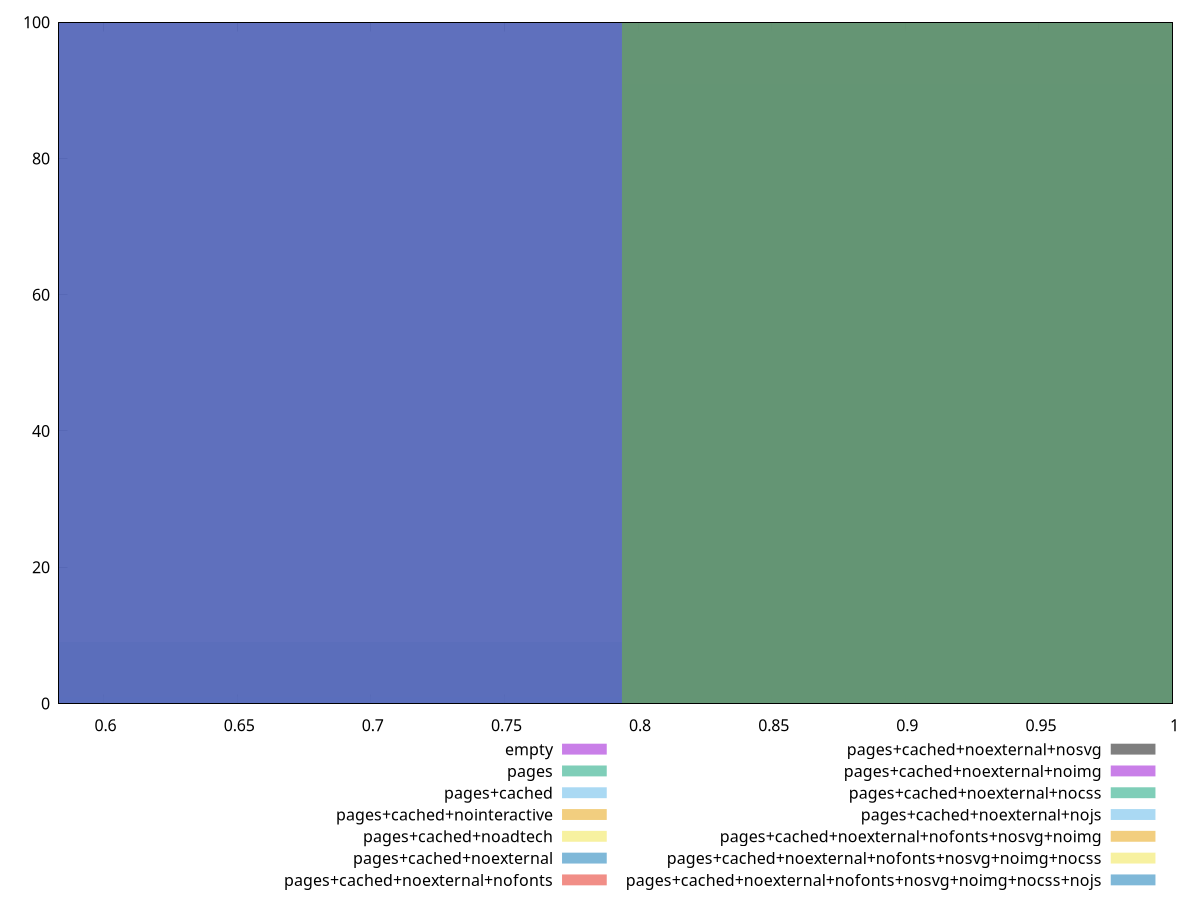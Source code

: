 reset

$empty <<EOF
0.9074266230265126 100
EOF

$pages <<EOF
0.6805699672698844 9
0.9074266230265126 91
EOF

$pagesCached <<EOF
0.6805699672698844 1
0.9074266230265126 99
EOF

$pagesCachedNointeractive <<EOF
0.9074266230265126 100
EOF

$pagesCachedNoadtech <<EOF
0.6805699672698844 100
EOF

$pagesCachedNoexternal <<EOF
0.6805699672698844 100
EOF

$pagesCachedNoexternalNofonts <<EOF
0.9074266230265126 100
EOF

$pagesCachedNoexternalNosvg <<EOF
0.6805699672698844 100
EOF

$pagesCachedNoexternalNoimg <<EOF
0.6805699672698844 100
EOF

$pagesCachedNoexternalNocss <<EOF
0.9074266230265126 100
EOF

$pagesCachedNoexternalNojs <<EOF
0.6805699672698844 100
EOF

$pagesCachedNoexternalNofontsNosvgNoimg <<EOF
0.9074266230265126 100
EOF

$pagesCachedNoexternalNofontsNosvgNoimgNocss <<EOF
0.9074266230265126 100
EOF

$pagesCachedNoexternalNofontsNosvgNoimgNocssNojs <<EOF
0.9074266230265126 100
EOF

set key outside below
set boxwidth 0.22685665575662814
set xrange [0.5833333333333334:1]
set yrange [0:100]
set style fill transparent solid 0.5 noborder
set terminal svg size 640, 620 enhanced background rgb 'white'
set output "report_00007_2020-12-11T15:55:29.892Z/unused-css-rules/comparison/histogram/all_score.svg"

plot $empty title "empty" with boxes, \
     $pages title "pages" with boxes, \
     $pagesCached title "pages+cached" with boxes, \
     $pagesCachedNointeractive title "pages+cached+nointeractive" with boxes, \
     $pagesCachedNoadtech title "pages+cached+noadtech" with boxes, \
     $pagesCachedNoexternal title "pages+cached+noexternal" with boxes, \
     $pagesCachedNoexternalNofonts title "pages+cached+noexternal+nofonts" with boxes, \
     $pagesCachedNoexternalNosvg title "pages+cached+noexternal+nosvg" with boxes, \
     $pagesCachedNoexternalNoimg title "pages+cached+noexternal+noimg" with boxes, \
     $pagesCachedNoexternalNocss title "pages+cached+noexternal+nocss" with boxes, \
     $pagesCachedNoexternalNojs title "pages+cached+noexternal+nojs" with boxes, \
     $pagesCachedNoexternalNofontsNosvgNoimg title "pages+cached+noexternal+nofonts+nosvg+noimg" with boxes, \
     $pagesCachedNoexternalNofontsNosvgNoimgNocss title "pages+cached+noexternal+nofonts+nosvg+noimg+nocss" with boxes, \
     $pagesCachedNoexternalNofontsNosvgNoimgNocssNojs title "pages+cached+noexternal+nofonts+nosvg+noimg+nocss+nojs" with boxes

reset
